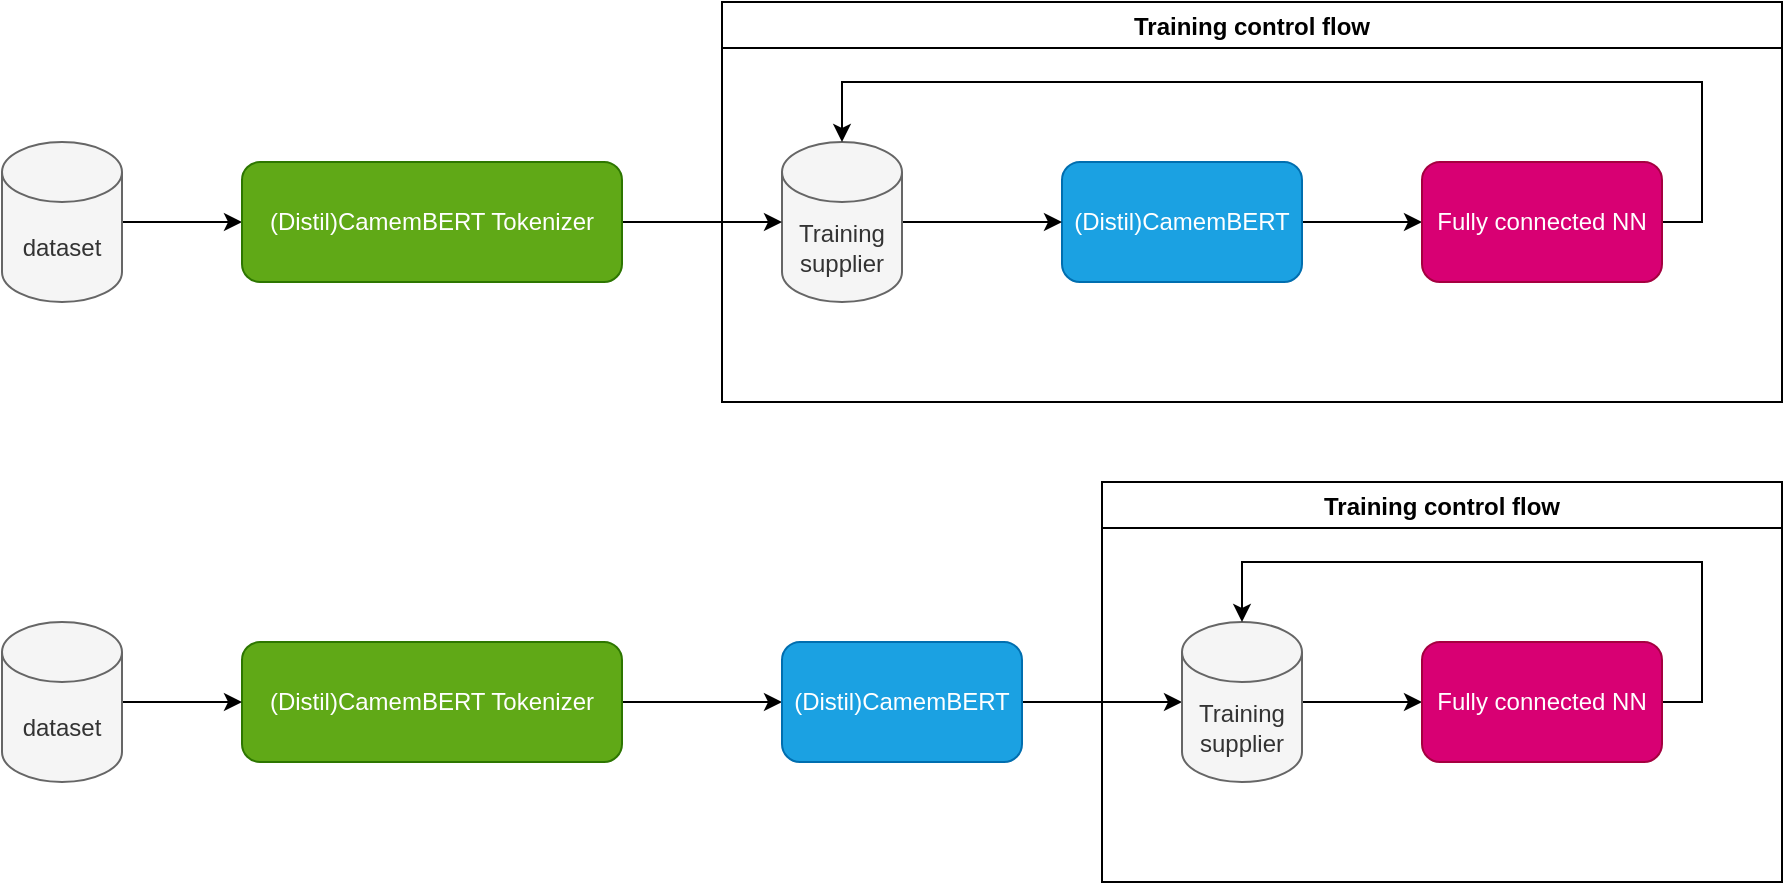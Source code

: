 <mxfile version="14.9.6" type="device"><diagram id="VE7C-VV7ajktXON5BufD" name="Page-1"><mxGraphModel dx="1279" dy="1151" grid="1" gridSize="10" guides="1" tooltips="1" connect="1" arrows="1" fold="1" page="1" pageScale="1" pageWidth="850" pageHeight="1100" math="0" shadow="0"><root><mxCell id="0"/><mxCell id="1" parent="0"/><mxCell id="l-gZ_ZyWE9YmzsEsi2q6-38" style="edgeStyle=orthogonalEdgeStyle;rounded=0;orthogonalLoop=1;jettySize=auto;html=1;" edge="1" parent="1" source="l-gZ_ZyWE9YmzsEsi2q6-2" target="l-gZ_ZyWE9YmzsEsi2q6-37"><mxGeometry relative="1" as="geometry"/></mxCell><mxCell id="l-gZ_ZyWE9YmzsEsi2q6-2" value="dataset" style="shape=cylinder3;whiteSpace=wrap;html=1;boundedLbl=1;backgroundOutline=1;size=15;fillColor=#f5f5f5;strokeColor=#666666;fontColor=#333333;" vertex="1" parent="1"><mxGeometry x="160" y="360" width="60" height="80" as="geometry"/></mxCell><mxCell id="l-gZ_ZyWE9YmzsEsi2q6-9" style="edgeStyle=orthogonalEdgeStyle;rounded=0;orthogonalLoop=1;jettySize=auto;html=1;entryX=0;entryY=0.5;entryDx=0;entryDy=0;" edge="1" parent="1" source="l-gZ_ZyWE9YmzsEsi2q6-4" target="l-gZ_ZyWE9YmzsEsi2q6-8"><mxGeometry relative="1" as="geometry"/></mxCell><mxCell id="l-gZ_ZyWE9YmzsEsi2q6-4" value="(Distil)CamemBERT" style="rounded=1;whiteSpace=wrap;html=1;fillColor=#1ba1e2;strokeColor=#006EAF;fontColor=#ffffff;" vertex="1" parent="1"><mxGeometry x="690" y="370" width="120" height="60" as="geometry"/></mxCell><mxCell id="l-gZ_ZyWE9YmzsEsi2q6-7" style="edgeStyle=orthogonalEdgeStyle;rounded=0;orthogonalLoop=1;jettySize=auto;html=1;" edge="1" parent="1" source="l-gZ_ZyWE9YmzsEsi2q6-5" target="l-gZ_ZyWE9YmzsEsi2q6-4"><mxGeometry relative="1" as="geometry"/></mxCell><mxCell id="l-gZ_ZyWE9YmzsEsi2q6-5" value="Training supplier" style="shape=cylinder3;whiteSpace=wrap;html=1;boundedLbl=1;backgroundOutline=1;size=15;fillColor=#f5f5f5;strokeColor=#666666;fontColor=#333333;" vertex="1" parent="1"><mxGeometry x="550" y="360" width="60" height="80" as="geometry"/></mxCell><mxCell id="l-gZ_ZyWE9YmzsEsi2q6-11" style="edgeStyle=orthogonalEdgeStyle;rounded=0;orthogonalLoop=1;jettySize=auto;html=1;" edge="1" parent="1"><mxGeometry relative="1" as="geometry"><mxPoint x="580" y="360" as="targetPoint"/><mxPoint x="990" y="400" as="sourcePoint"/><Array as="points"><mxPoint x="1010" y="400"/><mxPoint x="1010" y="330"/><mxPoint x="580" y="330"/></Array></mxGeometry></mxCell><mxCell id="l-gZ_ZyWE9YmzsEsi2q6-8" value="Fully connected NN" style="rounded=1;whiteSpace=wrap;html=1;fillColor=#d80073;strokeColor=#A50040;fontColor=#ffffff;" vertex="1" parent="1"><mxGeometry x="870" y="370" width="120" height="60" as="geometry"/></mxCell><mxCell id="l-gZ_ZyWE9YmzsEsi2q6-10" value="Training control flow" style="swimlane;" vertex="1" parent="1"><mxGeometry x="520" y="290" width="530" height="200" as="geometry"/></mxCell><mxCell id="l-gZ_ZyWE9YmzsEsi2q6-39" style="edgeStyle=orthogonalEdgeStyle;rounded=0;orthogonalLoop=1;jettySize=auto;html=1;" edge="1" parent="1" source="l-gZ_ZyWE9YmzsEsi2q6-24" target="l-gZ_ZyWE9YmzsEsi2q6-28"><mxGeometry relative="1" as="geometry"/></mxCell><mxCell id="l-gZ_ZyWE9YmzsEsi2q6-24" value="(Distil)CamemBERT Tokenizer" style="rounded=1;whiteSpace=wrap;html=1;fillColor=#60a917;strokeColor=#2D7600;fontColor=#ffffff;" vertex="1" parent="1"><mxGeometry x="280" y="610" width="190" height="60" as="geometry"/></mxCell><mxCell id="l-gZ_ZyWE9YmzsEsi2q6-25" style="edgeStyle=orthogonalEdgeStyle;rounded=0;orthogonalLoop=1;jettySize=auto;html=1;entryX=0;entryY=0.5;entryDx=0;entryDy=0;" edge="1" parent="1" source="l-gZ_ZyWE9YmzsEsi2q6-26" target="l-gZ_ZyWE9YmzsEsi2q6-24"><mxGeometry relative="1" as="geometry"/></mxCell><mxCell id="l-gZ_ZyWE9YmzsEsi2q6-26" value="dataset" style="shape=cylinder3;whiteSpace=wrap;html=1;boundedLbl=1;backgroundOutline=1;size=15;fillColor=#f5f5f5;strokeColor=#666666;fontColor=#333333;" vertex="1" parent="1"><mxGeometry x="160" y="600" width="60" height="80" as="geometry"/></mxCell><mxCell id="l-gZ_ZyWE9YmzsEsi2q6-35" style="edgeStyle=orthogonalEdgeStyle;rounded=0;orthogonalLoop=1;jettySize=auto;html=1;entryX=0;entryY=0.5;entryDx=0;entryDy=0;entryPerimeter=0;" edge="1" parent="1" source="l-gZ_ZyWE9YmzsEsi2q6-28" target="l-gZ_ZyWE9YmzsEsi2q6-30"><mxGeometry relative="1" as="geometry"/></mxCell><mxCell id="l-gZ_ZyWE9YmzsEsi2q6-28" value="(Distil)CamemBERT" style="rounded=1;whiteSpace=wrap;html=1;fillColor=#1ba1e2;strokeColor=#006EAF;fontColor=#ffffff;" vertex="1" parent="1"><mxGeometry x="550" y="610" width="120" height="60" as="geometry"/></mxCell><mxCell id="l-gZ_ZyWE9YmzsEsi2q6-36" style="edgeStyle=orthogonalEdgeStyle;rounded=0;orthogonalLoop=1;jettySize=auto;html=1;" edge="1" parent="1" source="l-gZ_ZyWE9YmzsEsi2q6-30" target="l-gZ_ZyWE9YmzsEsi2q6-32"><mxGeometry relative="1" as="geometry"/></mxCell><mxCell id="l-gZ_ZyWE9YmzsEsi2q6-30" value="Training supplier" style="shape=cylinder3;whiteSpace=wrap;html=1;boundedLbl=1;backgroundOutline=1;size=15;fillColor=#f5f5f5;strokeColor=#666666;fontColor=#333333;" vertex="1" parent="1"><mxGeometry x="750" y="600" width="60" height="80" as="geometry"/></mxCell><mxCell id="l-gZ_ZyWE9YmzsEsi2q6-31" style="edgeStyle=orthogonalEdgeStyle;rounded=0;orthogonalLoop=1;jettySize=auto;html=1;entryX=0.5;entryY=0;entryDx=0;entryDy=0;entryPerimeter=0;" edge="1" parent="1" target="l-gZ_ZyWE9YmzsEsi2q6-30"><mxGeometry relative="1" as="geometry"><mxPoint x="680" y="590" as="targetPoint"/><mxPoint x="990" y="640" as="sourcePoint"/><Array as="points"><mxPoint x="1010" y="640"/><mxPoint x="1010" y="570"/><mxPoint x="780" y="570"/></Array></mxGeometry></mxCell><mxCell id="l-gZ_ZyWE9YmzsEsi2q6-32" value="Fully connected NN" style="rounded=1;whiteSpace=wrap;html=1;fillColor=#d80073;strokeColor=#A50040;fontColor=#ffffff;" vertex="1" parent="1"><mxGeometry x="870" y="610" width="120" height="60" as="geometry"/></mxCell><mxCell id="l-gZ_ZyWE9YmzsEsi2q6-40" style="edgeStyle=orthogonalEdgeStyle;rounded=0;orthogonalLoop=1;jettySize=auto;html=1;entryX=0;entryY=0.5;entryDx=0;entryDy=0;entryPerimeter=0;" edge="1" parent="1" source="l-gZ_ZyWE9YmzsEsi2q6-37" target="l-gZ_ZyWE9YmzsEsi2q6-5"><mxGeometry relative="1" as="geometry"/></mxCell><mxCell id="l-gZ_ZyWE9YmzsEsi2q6-37" value="(Distil)CamemBERT Tokenizer" style="rounded=1;whiteSpace=wrap;html=1;fillColor=#60a917;strokeColor=#2D7600;fontColor=#ffffff;" vertex="1" parent="1"><mxGeometry x="280" y="370" width="190" height="60" as="geometry"/></mxCell><mxCell id="l-gZ_ZyWE9YmzsEsi2q6-33" value="Training control flow" style="swimlane;" vertex="1" parent="1"><mxGeometry x="710" y="530" width="340" height="200" as="geometry"/></mxCell></root></mxGraphModel></diagram></mxfile>
